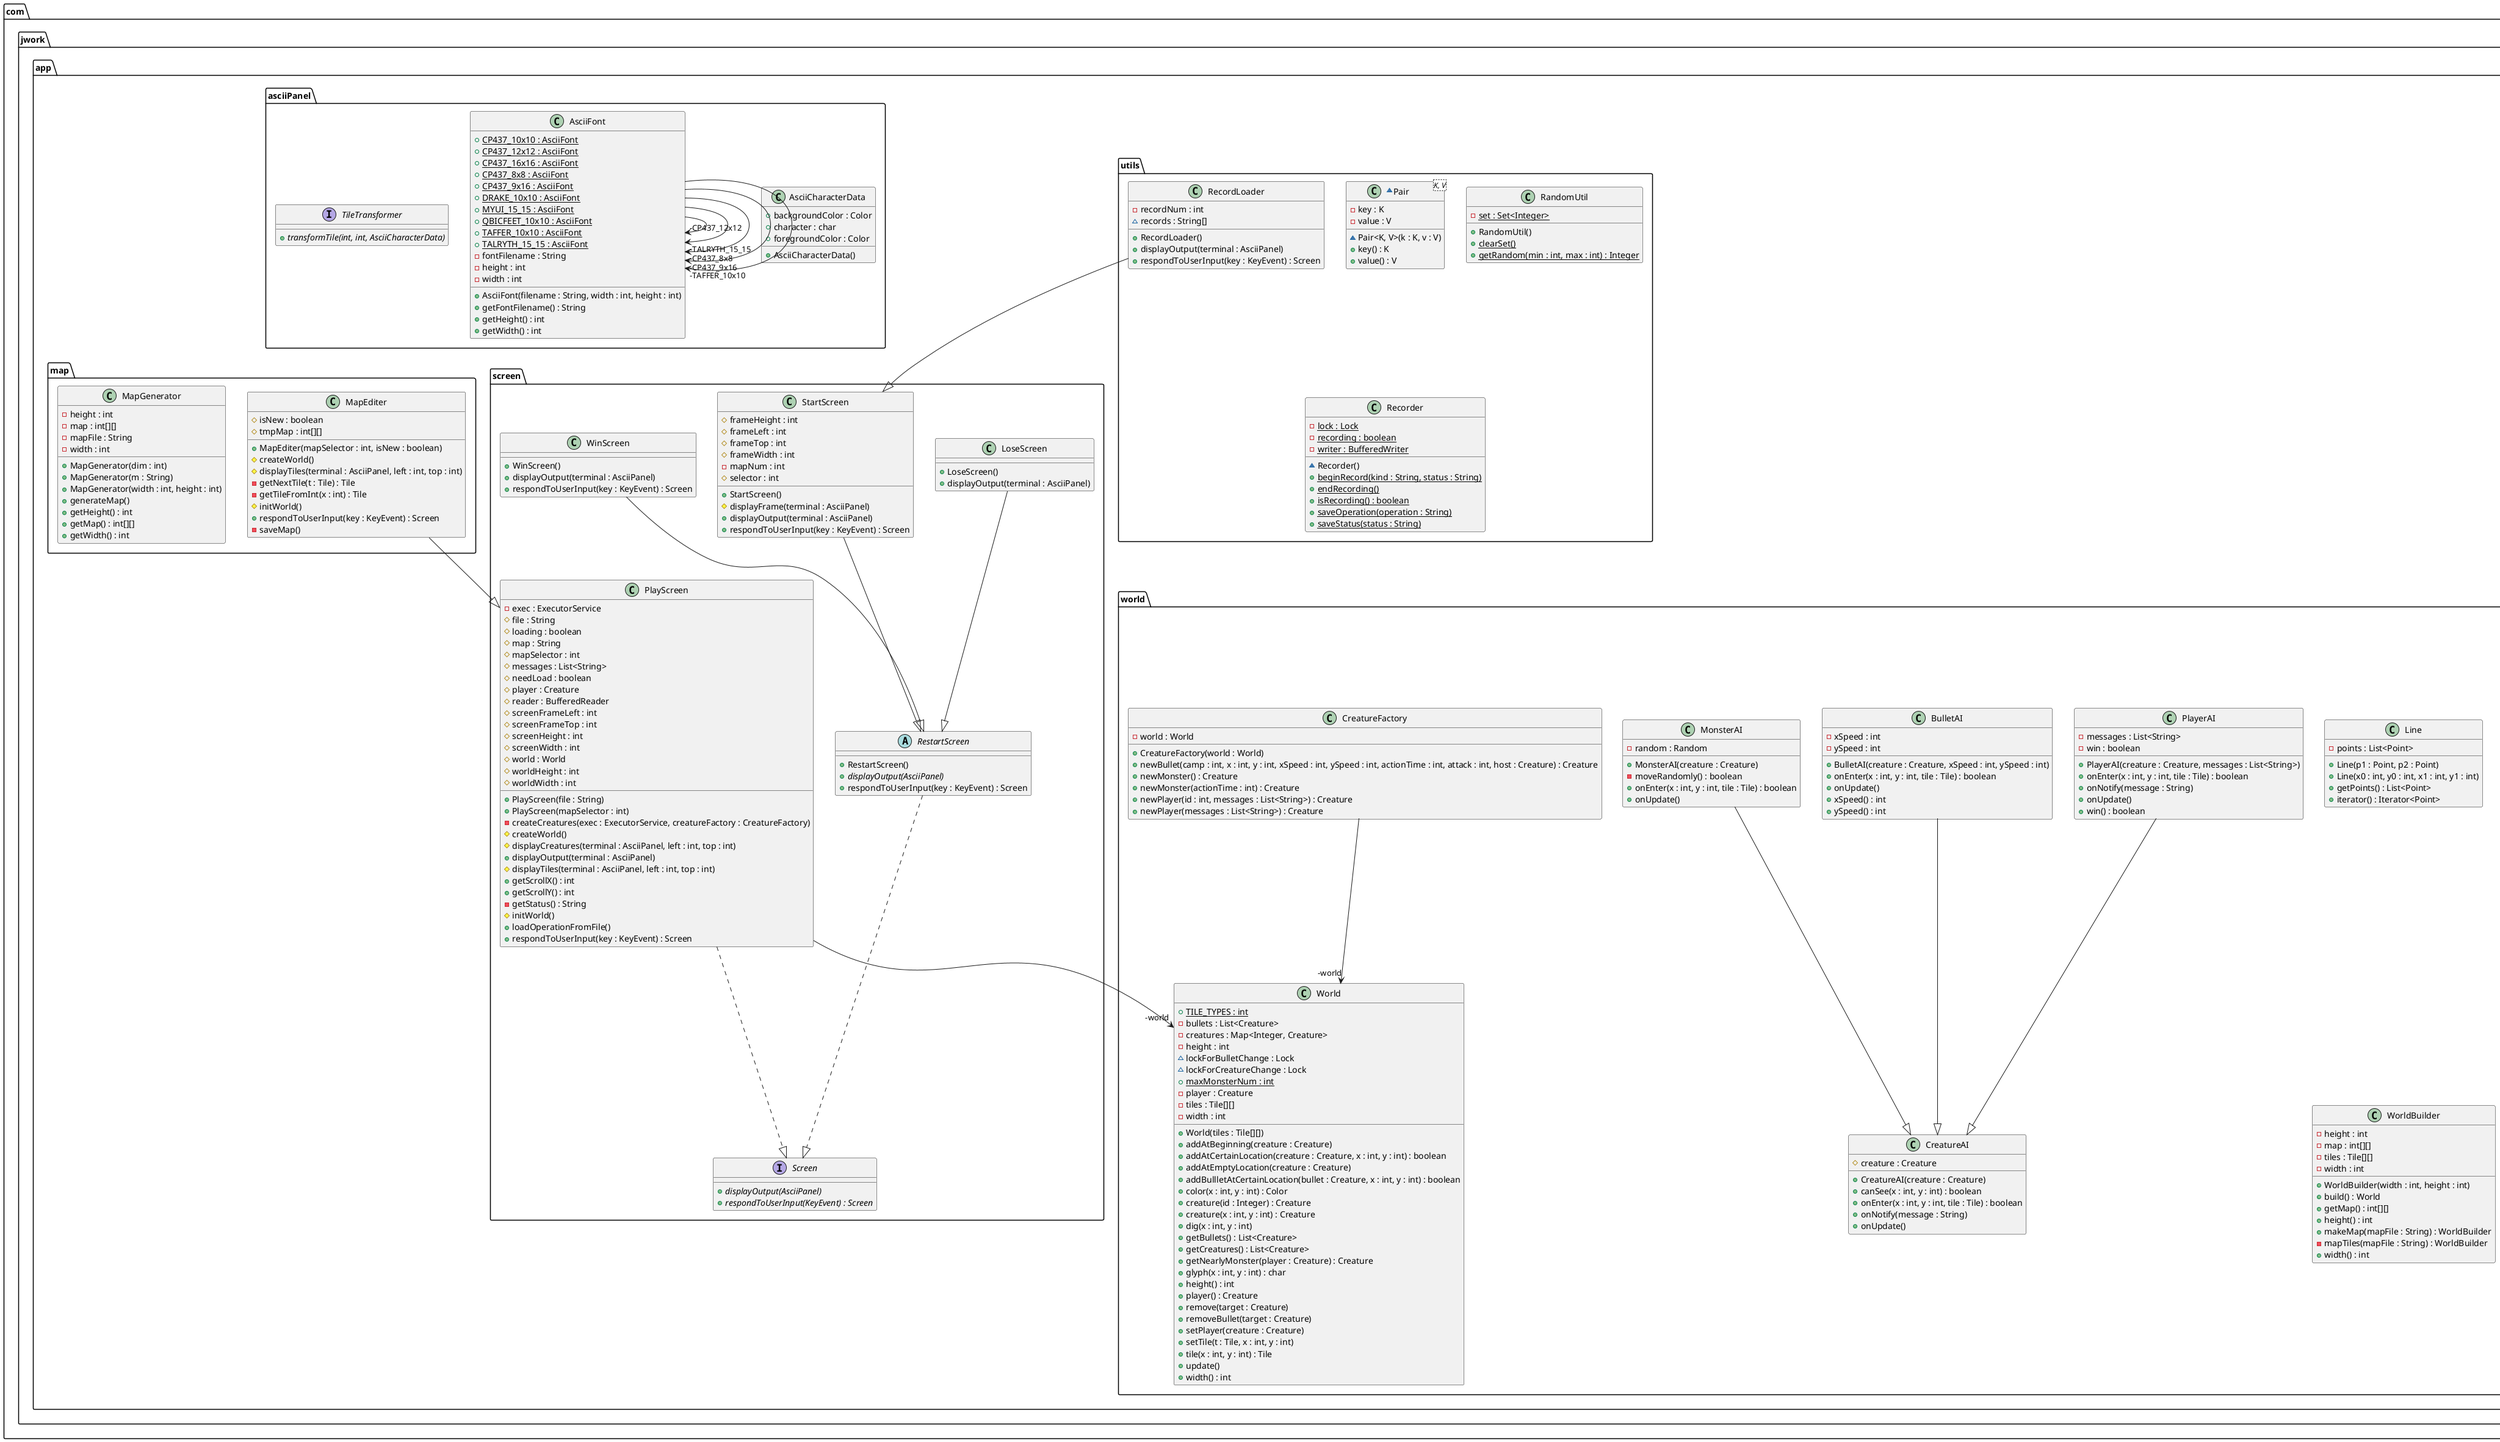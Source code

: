 @startuml 类图
package com.jwork.app.utils {
  ~class Pair<K, V> {
    - key : K
    - value : V
    ~ Pair<K, V>(k : K, v : V)
    + key() : K
    + value() : V
  }
  class RandomUtil {
    - set : Set<Integer> {static}
    + RandomUtil()
    + clearSet() {static}
    + getRandom(min : int, max : int) : Integer {static}
  }
  class RecordLoader {
    - recordNum : int
    ~ records : String[]
    + RecordLoader()
    + displayOutput(terminal : AsciiPanel)
    + respondToUserInput(key : KeyEvent) : Screen
  }
  class Recorder {
    - lock : Lock {static}
    - recording : boolean {static}
    - writer : BufferedWriter {static}
    ~ Recorder()
    + beginRecord(kind : String, status : String) {static}
    + endRecording() {static}
    + isRecording() : boolean {static}
    + saveOperation(operation : String) {static}
    + saveStatus(status : String) {static}
  }
}
package com.jwork.app.world {
  class BulletAI {
    - xSpeed : int
    - ySpeed : int
    + BulletAI(creature : Creature, xSpeed : int, ySpeed : int)
    + onEnter(x : int, y : int, tile : Tile) : boolean
    + onUpdate()
    + xSpeed() : int
    + ySpeed() : int
  }
  class CreatureAI {
    # creature : Creature
    + CreatureAI(creature : Creature)
    + canSee(x : int, y : int) : boolean
    + onEnter(x : int, y : int, tile : Tile) : boolean
    + onNotify(message : String)
    + onUpdate()
  }
  class CreatureFactory {
    - world : World
    + CreatureFactory(world : World)
    + newBullet(camp : int, x : int, y : int, xSpeed : int, ySpeed : int, actionTime : int, attack : int, host : Creature) : Creature
    + newMonster() : Creature
    + newMonster(actionTime : int) : Creature
    + newPlayer(id : int, messages : List<String>) : Creature
    + newPlayer(messages : List<String>) : Creature
  }
  class Line {
    - points : List<Point>
    + Line(p1 : Point, p2 : Point)
    + Line(x0 : int, y0 : int, x1 : int, y1 : int)
    + getPoints() : List<Point>
    + iterator() : Iterator<Point>
  }
  class MonsterAI {
    - random : Random
    + MonsterAI(creature : Creature)
    - moveRandomly() : boolean
    + onEnter(x : int, y : int, tile : Tile) : boolean
    + onUpdate()
  }
  class PlayerAI {
    - messages : List<String>
    - win : boolean
    + PlayerAI(creature : Creature, messages : List<String>)
    + onEnter(x : int, y : int, tile : Tile) : boolean
    + onNotify(message : String)
    + onUpdate()
    + win() : boolean
  }
  enum Tile {
    + BEGINNING {static}
    + BOUNDS {static}
    + DOWN {static}
    + ENDING {static}
    + FLOOR {static}
    + FLOWER {static}
    + GRASS {static}
    + LEFT {static}
    + RIGHT {static}
    + ROCK {static}
    + TREE {static}
    + UP {static}
    + WALL {static}
    - color : Color
    - glyph : char
    + color() : Color
    + glyph() : char
    + isBeginning() : boolean
    + isDiggable() : boolean
    + isEnding() : boolean
    + isGround() : boolean
    + valueOf(name : String) : Tile {static}
    + values() : Tile[] {static}
  }
  class World {
    + TILE_TYPES : int {static}
    - bullets : List<Creature>
    - creatures : Map<Integer, Creature>
    - height : int
    ~ lockForBulletChange : Lock
    ~ lockForCreatureChange : Lock
    + maxMonsterNum : int {static}
    - player : Creature
    - tiles : Tile[][]
    - width : int
    + World(tiles : Tile[][])
    + addAtBeginning(creature : Creature)
    + addAtCertainLocation(creature : Creature, x : int, y : int) : boolean
    + addAtEmptyLocation(creature : Creature)
    + addBullletAtCertainLocation(bullet : Creature, x : int, y : int) : boolean
    + color(x : int, y : int) : Color
    + creature(id : Integer) : Creature
    + creature(x : int, y : int) : Creature
    + dig(x : int, y : int)
    + getBullets() : List<Creature>
    + getCreatures() : List<Creature>
    + getNearlyMonster(player : Creature) : Creature
    + glyph(x : int, y : int) : char
    + height() : int
    + player() : Creature
    + remove(target : Creature)
    + removeBullet(target : Creature)
    + setPlayer(creature : Creature)
    + setTile(t : Tile, x : int, y : int)
    + tile(x : int, y : int) : Tile
    + update()
    + width() : int
  }
  class WorldBuilder {
    - height : int
    - map : int[][]
    - tiles : Tile[][]
    - width : int
    + WorldBuilder(width : int, height : int)
    + build() : World
    + getMap() : int[][]
    + height() : int
    + makeMap(mapFile : String) : WorldBuilder
    - mapTiles(mapFile : String) : WorldBuilder
    + width() : int
  }
}
package com.jwork.app.map {
  class MapEditer {
    # isNew : boolean
    # tmpMap : int[][]
    + MapEditer(mapSelector : int, isNew : boolean)
    # createWorld()
    # displayTiles(terminal : AsciiPanel, left : int, top : int)
    - getNextTile(t : Tile) : Tile
    - getTileFromInt(x : int) : Tile
    # initWorld()
    + respondToUserInput(key : KeyEvent) : Screen
    - saveMap()
  }
  class MapGenerator {
    - height : int
    - map : int[][]
    - mapFile : String
    - width : int
    + MapGenerator(dim : int)
    + MapGenerator(m : String)
    + MapGenerator(width : int, height : int)
    + generateMap()
    + getHeight() : int
    + getMap() : int[][]
    + getWidth() : int
  }
}
package com.jwork.app.screen {
  class LoseScreen {
    + LoseScreen()
    + displayOutput(terminal : AsciiPanel)
  }
  class PlayScreen {
    - exec : ExecutorService
    # file : String
    # loading : boolean
    # map : String
    # mapSelector : int
    # messages : List<String>
    # needLoad : boolean
    # player : Creature
    # reader : BufferedReader
    # screenFrameLeft : int
    # screenFrameTop : int
    # screenHeight : int
    # screenWidth : int
    # world : World
    # worldHeight : int
    # worldWidth : int
    + PlayScreen(file : String)
    + PlayScreen(mapSelector : int)
    - createCreatures(exec : ExecutorService, creatureFactory : CreatureFactory)
    # createWorld()
    # displayCreatures(terminal : AsciiPanel, left : int, top : int)
    + displayOutput(terminal : AsciiPanel)
    # displayTiles(terminal : AsciiPanel, left : int, top : int)
    + getScrollX() : int
    + getScrollY() : int
    - getStatus() : String
    # initWorld()
    + loadOperationFromFile()
    + respondToUserInput(key : KeyEvent) : Screen
  }
  abstract class RestartScreen {
    + RestartScreen()
    + displayOutput(AsciiPanel) {abstract}
    + respondToUserInput(key : KeyEvent) : Screen
  }
  interface Screen {
    + displayOutput(AsciiPanel) {abstract}
    + respondToUserInput(KeyEvent) : Screen {abstract}
  }
  class StartScreen {
    # frameHeight : int
    # frameLeft : int
    # frameTop : int
    # frameWidth : int
    - mapNum : int
    # selector : int
    + StartScreen()
    # displayFrame(terminal : AsciiPanel)
    + displayOutput(terminal : AsciiPanel)
    + respondToUserInput(key : KeyEvent) : Screen
  }
  class WinScreen {
    + WinScreen()
    + displayOutput(terminal : AsciiPanel)
    + respondToUserInput(key : KeyEvent) : Screen
  }
}
package com.jwork.app.asciiPanel {
  class AsciiCharacterData {
    + backgroundColor : Color
    + character : char
    + foregroundColor : Color
    + AsciiCharacterData()
  }
  class AsciiFont {
    + CP437_10x10 : AsciiFont {static}
    + CP437_12x12 : AsciiFont {static}
    + CP437_16x16 : AsciiFont {static}
    + CP437_8x8 : AsciiFont {static}
    + CP437_9x16 : AsciiFont {static}
    + DRAKE_10x10 : AsciiFont {static}
    + MYUI_15_15 : AsciiFont {static}
    + QBICFEET_10x10 : AsciiFont {static}
    + TAFFER_10x10 : AsciiFont {static}
    + TALRYTH_15_15 : AsciiFont {static}
    - fontFilename : String
    - height : int
    - width : int
    + AsciiFont(filename : String, width : int, height : int)
    + getFontFilename() : String
    + getHeight() : int
    + getWidth() : int
  }
  interface TileTransformer {
    + transformTile(int, int, AsciiCharacterData) {abstract}
  }
}
PlayScreen -->  "-world" World
CreatureFactory -->  "-world" World
AsciiFont -->  "-CP437_12x12" AsciiFont
AsciiFont -->  "-TALRYTH_15_15" AsciiFont
AsciiFont -->  "-CP437_8x8" AsciiFont
AsciiFont -->  "-CP437_9x16" AsciiFont
AsciiFont -->  "-TAFFER_10x10" AsciiFont
MapEditer --|> PlayScreen
LoseScreen --|> RestartScreen
PlayScreen ..|> Screen
RestartScreen ..|> Screen
StartScreen --|> RestartScreen
WinScreen --|> RestartScreen
RecordLoader --|> StartScreen
BulletAI --|> CreatureAI
MonsterAI --|> CreatureAI
PlayerAI --|> CreatureAI
@enduml